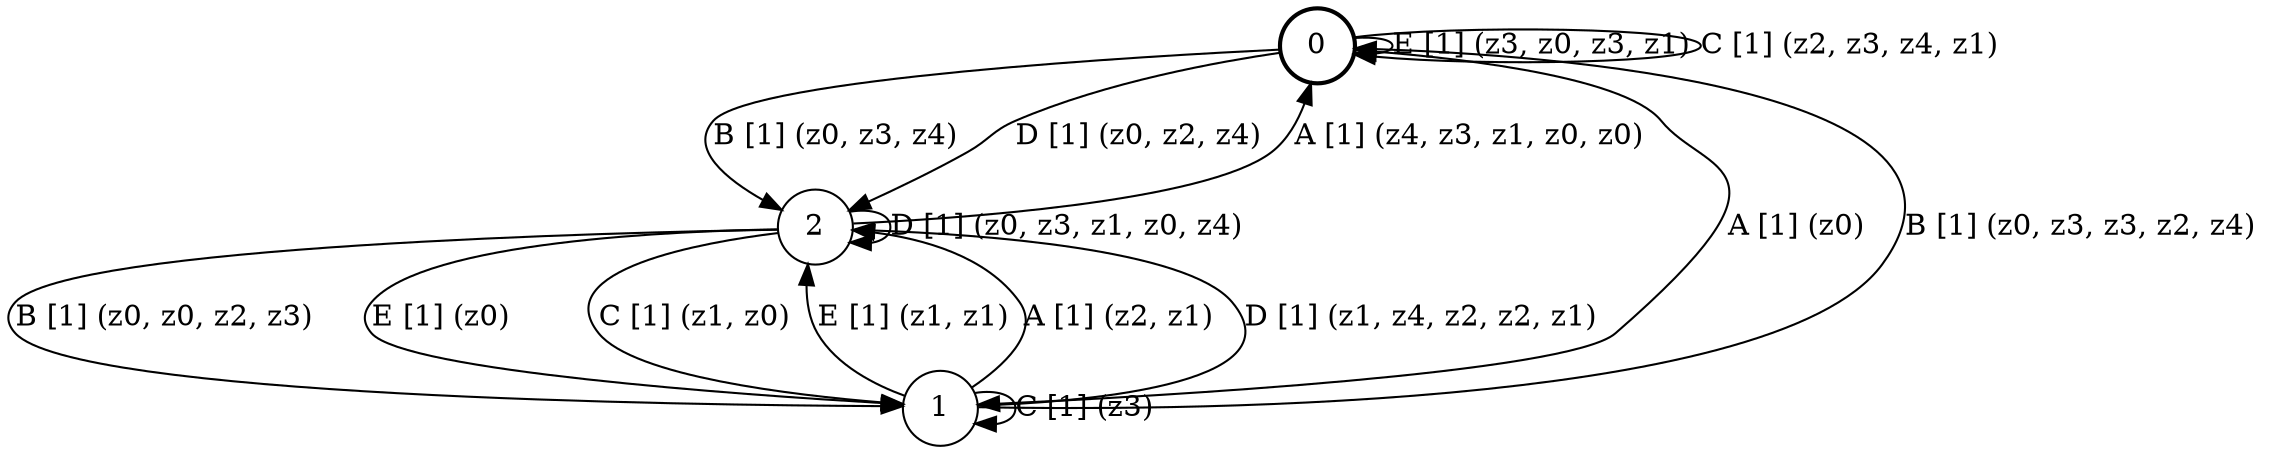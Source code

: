 # generated file, don't try to modify
# command: dot -Tpng <filename> > tree.png
digraph Automaton {
    node [shape = circle];
    0 [style = "bold"];
    0 -> 2 [label = "B [1] (z0, z3, z4) "];
    0 -> 0 [label = "E [1] (z3, z0, z3, z1) "];
    0 -> 1 [label = "A [1] (z0) "];
    0 -> 2 [label = "D [1] (z0, z2, z4) "];
    0 -> 0 [label = "C [1] (z2, z3, z4, z1) "];
    1 -> 0 [label = "B [1] (z0, z3, z3, z2, z4) "];
    1 -> 2 [label = "E [1] (z1, z1) "];
    1 -> 2 [label = "A [1] (z2, z1) "];
    1 -> 2 [label = "D [1] (z1, z4, z2, z2, z1) "];
    1 -> 1 [label = "C [1] (z3) "];
    2 -> 1 [label = "B [1] (z0, z0, z2, z3) "];
    2 -> 1 [label = "E [1] (z0) "];
    2 -> 0 [label = "A [1] (z4, z3, z1, z0, z0) "];
    2 -> 2 [label = "D [1] (z0, z3, z1, z0, z4) "];
    2 -> 1 [label = "C [1] (z1, z0) "];
}
